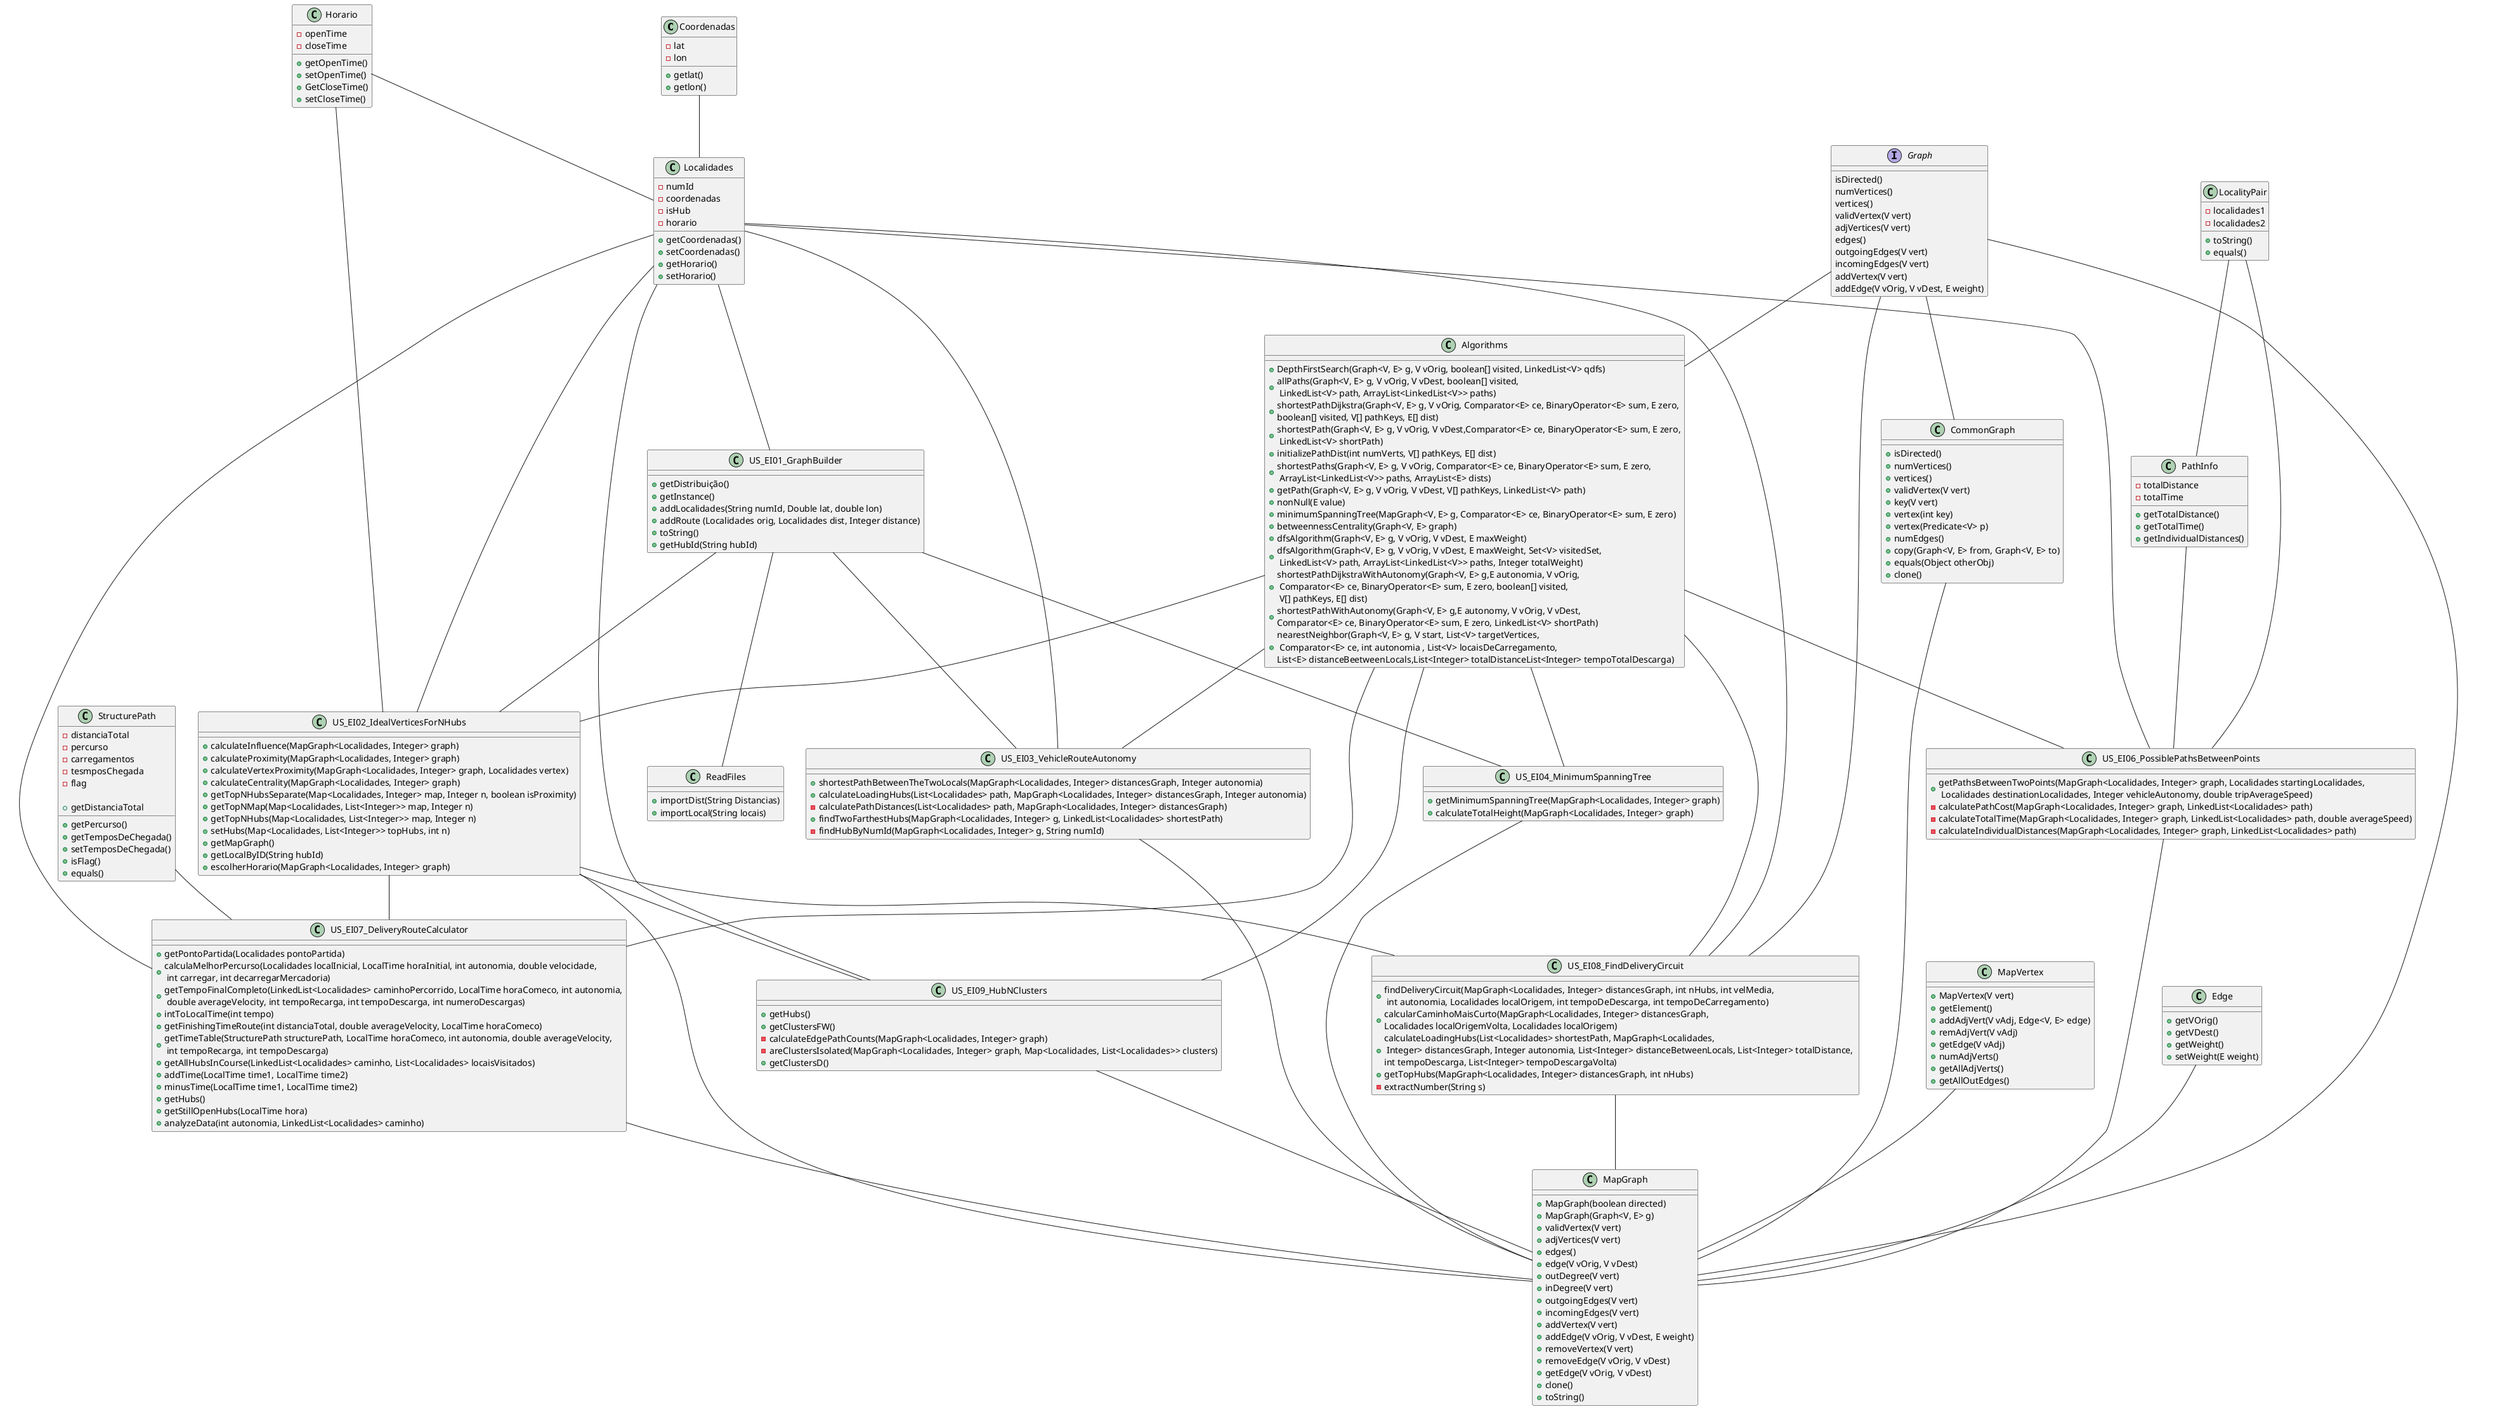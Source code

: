 @startuml

class Coordenadas {
    -lat
    -lon

    +getlat()
    +getlon()
}

Coordenadas -- Localidades

class Horario{
    -openTime
    -closeTime

    +getOpenTime()
    +setOpenTime()
    +GetCloseTime()
    +setCloseTime()
}

Horario -- Localidades
Horario -- US_EI02_IdealVerticesForNHubs

class Localidades{
    - numId
    -coordenadas
    -isHub
    -horario

    +getCoordenadas()
    +setCoordenadas()
    +getHorario()
    +setHorario()
}

Localidades -- US_EI01_GraphBuilder
Localidades -- US_EI02_IdealVerticesForNHubs
Localidades -- US_EI03_VehicleRouteAutonomy
Localidades -- US_EI06_PossiblePathsBetweenPoints
Localidades -- US_EI07_DeliveryRouteCalculator
Localidades -- US_EI08_FindDeliveryCircuit
Localidades -- US_EI09_HubNClusters

class LocalityPair {
    -localidades1
    -localidades2

    +toString()
    +equals()
}

LocalityPair -- US_EI06_PossiblePathsBetweenPoints
LocalityPair -- PathInfo

class PathInfo {
    -totalDistance
    -totalTime

    +getTotalDistance()
    +getTotalTime()
    +getIndividualDistances()
}

PathInfo -- US_EI06_PossiblePathsBetweenPoints

class StructurePath{
    -distanciaTotal
    -percurso
    -carregamentos
    -tesmposChegada
    -flag

    +getDistanciaTotal
    +getPercurso()
    +getTemposDeChegada()
    +setTemposDeChegada()
    +isFlag()
    +equals()
}

StructurePath -- US_EI07_DeliveryRouteCalculator

class US_EI01_GraphBuilder{
    +getDistribuição()
    +getInstance()
    +addLocalidades(String numId, Double lat, double lon)
    +addRoute (Localidades orig, Localidades dist, Integer distance)
    +toString()
    +getHubId(String hubId)
}

US_EI01_GraphBuilder -- ReadFiles
US_EI01_GraphBuilder -- US_EI02_IdealVerticesForNHubs
US_EI01_GraphBuilder -- US_EI03_VehicleRouteAutonomy
US_EI01_GraphBuilder -- US_EI04_MinimumSpanningTree

class US_EI02_IdealVerticesForNHubs{
    +calculateInfluence(MapGraph<Localidades, Integer> graph)
    +calculateProximity(MapGraph<Localidades, Integer> graph)
    +calculateVertexProximity(MapGraph<Localidades, Integer> graph, Localidades vertex)
    +calculateCentrality(MapGraph<Localidades, Integer> graph)
    +getTopNHubsSeparate(Map<Localidades, Integer> map, Integer n, boolean isProximity)
    +getTopNMap(Map<Localidades, List<Integer>> map, Integer n)
    +getTopNHubs(Map<Localidades, List<Integer>> map, Integer n)
    +setHubs(Map<Localidades, List<Integer>> topHubs, int n)
    +getMapGraph()
    +getLocalByID(String hubId)
    +escolherHorario(MapGraph<Localidades, Integer> graph)
}

US_EI02_IdealVerticesForNHubs -- US_EI07_DeliveryRouteCalculator
US_EI02_IdealVerticesForNHubs -- US_EI08_FindDeliveryCircuit
US_EI02_IdealVerticesForNHubs -- US_EI09_HubNClusters
US_EI02_IdealVerticesForNHubs -- MapGraph

class US_EI03_VehicleRouteAutonomy{
    +shortestPathBetweenTheTwoLocals(MapGraph<Localidades, Integer> distancesGraph, Integer autonomia)
    +calculateLoadingHubs(List<Localidades> path, MapGraph<Localidades, Integer> distancesGraph, Integer autonomia)
    -calculatePathDistances(List<Localidades> path, MapGraph<Localidades, Integer> distancesGraph)
    +findTwoFarthestHubs(MapGraph<Localidades, Integer> g, LinkedList<Localidades> shortestPath)
    -findHubByNumId(MapGraph<Localidades, Integer> g, String numId)
}

US_EI03_VehicleRouteAutonomy -- MapGraph

class US_EI04_MinimumSpanningTree{
    +getMinimumSpanningTree(MapGraph<Localidades, Integer> graph)
    +calculateTotalHeight(MapGraph<Localidades, Integer> graph)
}

US_EI04_MinimumSpanningTree -- MapGraph

class US_EI06_PossiblePathsBetweenPoints{
    +getPathsBetweenTwoPoints(MapGraph<Localidades, Integer> graph, Localidades startingLocalidades,\n Localidades destinationLocalidades, Integer vehicleAutonomy, double tripAverageSpeed)
    -calculatePathCost(MapGraph<Localidades, Integer> graph, LinkedList<Localidades> path)
    -calculateTotalTime(MapGraph<Localidades, Integer> graph, LinkedList<Localidades> path, double averageSpeed)
    -calculateIndividualDistances(MapGraph<Localidades, Integer> graph, LinkedList<Localidades> path)

}

US_EI06_PossiblePathsBetweenPoints -- MapGraph

class US_EI07_DeliveryRouteCalculator {
    +getPontoPartida(Localidades pontoPartida)
    +calculaMelhorPercurso(Localidades localInicial, LocalTime horaInitial, int autonomia, double velocidade,\n int carregar, int decarregarMercadoria)
    +getTempoFinalCompleto(LinkedList<Localidades> caminhoPercorrido, LocalTime horaComeco, int autonomia,\n double averageVelocity, int tempoRecarga, int tempoDescarga, int numeroDescargas)
    +intToLocalTime(int tempo)
    +getFinishingTimeRoute(int distanciaTotal, double averageVelocity, LocalTime horaComeco)
    +getTimeTable(StructurePath structurePath, LocalTime horaComeco, int autonomia, double averageVelocity,\n int tempoRecarga, int tempoDescarga)
    +getAllHubsInCourse(LinkedList<Localidades> caminho, List<Localidades> locaisVisitados)
    +addTime(LocalTime time1, LocalTime time2)
    +minusTime(LocalTime time1, LocalTime time2)
    +getHubs()
    +getStillOpenHubs(LocalTime hora)
    +analyzeData(int autonomia, LinkedList<Localidades> caminho)
}

US_EI07_DeliveryRouteCalculator -- MapGraph

class US_EI08_FindDeliveryCircuit {
    +findDeliveryCircuit(MapGraph<Localidades, Integer> distancesGraph, int nHubs, int velMedia,\n int autonomia, Localidades localOrigem, int tempoDeDescarga, int tempoDeCarregamento)
    +calcularCaminhoMaisCurto(MapGraph<Localidades, Integer> distancesGraph, \nLocalidades localOrigemVolta, Localidades localOrigem)
    +calculateLoadingHubs(List<Localidades> shortestPath, MapGraph<Localidades,\n Integer> distancesGraph, Integer autonomia, List<Integer> distanceBetweenLocals, List<Integer> totalDistance, \nint tempoDescarga, List<Integer> tempoDescargaVolta)
    +getTopHubs(MapGraph<Localidades, Integer> distancesGraph, int nHubs)
    -extractNumber(String s)
}

US_EI08_FindDeliveryCircuit -- MapGraph

class US_EI09_HubNClusters{
    +getHubs()
    +getClustersFW()
    -calculateEdgePathCounts(MapGraph<Localidades, Integer> graph)
    -areClustersIsolated(MapGraph<Localidades, Integer> graph, Map<Localidades, List<Localidades>> clusters)
    +getClustersD()
}

US_EI09_HubNClusters -- MapGraph

class MapGraph {
    +MapGraph(boolean directed)
    +MapGraph(Graph<V, E> g)
    +validVertex(V vert)
    +adjVertices(V vert)
    +edges()
    +edge(V vOrig, V vDest)
    +outDegree(V vert)
    +inDegree(V vert)
    +outgoingEdges(V vert)
    +incomingEdges(V vert)
    +addVertex(V vert)
    +addEdge(V vOrig, V vDest, E weight)
    +removeVertex(V vert)
    + removeEdge(V vOrig, V vDest)
    +getEdge(V vOrig, V vDest)
    +clone()
    +toString()
}

class MapVertex {
    +MapVertex(V vert)
    +getElement()
    +addAdjVert(V vAdj, Edge<V, E> edge)
    +remAdjVert(V vAdj)
    +getEdge(V vAdj)
    +numAdjVerts()
    +getAllAdjVerts()
    +getAllOutEdges()
}

MapVertex -- MapGraph

class Algorithms {
    +DepthFirstSearch(Graph<V, E> g, V vOrig, boolean[] visited, LinkedList<V> qdfs)
    +allPaths(Graph<V, E> g, V vOrig, V vDest, boolean[] visited,\n LinkedList<V> path, ArrayList<LinkedList<V>> paths)
    +shortestPathDijkstra(Graph<V, E> g, V vOrig, Comparator<E> ce, BinaryOperator<E> sum, E zero,\nboolean[] visited, V[] pathKeys, E[] dist)
    +shortestPath(Graph<V, E> g, V vOrig, V vDest,Comparator<E> ce, BinaryOperator<E> sum, E zero,\n LinkedList<V> shortPath)
    +initializePathDist(int numVerts, V[] pathKeys, E[] dist)
    +shortestPaths(Graph<V, E> g, V vOrig, Comparator<E> ce, BinaryOperator<E> sum, E zero,\n ArrayList<LinkedList<V>> paths, ArrayList<E> dists)
    +getPath(Graph<V, E> g, V vOrig, V vDest, V[] pathKeys, LinkedList<V> path)
    +nonNull(E value)
    +minimumSpanningTree(MapGraph<V, E> g, Comparator<E> ce, BinaryOperator<E> sum, E zero)
    +betweennessCentrality(Graph<V, E> graph)
    +dfsAlgorithm(Graph<V, E> g, V vOrig, V vDest, E maxWeight)
    +dfsAlgorithm(Graph<V, E> g, V vOrig, V vDest, E maxWeight, Set<V> visitedSet,\n LinkedList<V> path, ArrayList<LinkedList<V>> paths, Integer totalWeight)
    +shortestPathDijkstraWithAutonomy(Graph<V, E> g,E autonomia, V vOrig,\n Comparator<E> ce, BinaryOperator<E> sum, E zero, boolean[] visited,\n V[] pathKeys, E[] dist)
    +shortestPathWithAutonomy(Graph<V, E> g,E autonomy, V vOrig, V vDest,\nComparator<E> ce, BinaryOperator<E> sum, E zero, LinkedList<V> shortPath)
    +nearestNeighbor(Graph<V, E> g, V start, List<V> targetVertices,\n Comparator<E> ce, int autonomia , List<V> locaisDeCarregamento,\nList<E> distanceBeetweenLocals,List<Integer> totalDistanceList<Integer> tempoTotalDescarga)
}

Algorithms -- US_EI02_IdealVerticesForNHubs
Algorithms -- US_EI03_VehicleRouteAutonomy
Algorithms -- US_EI04_MinimumSpanningTree
Algorithms -- US_EI06_PossiblePathsBetweenPoints
Algorithms -- US_EI07_DeliveryRouteCalculator
Algorithms -- US_EI08_FindDeliveryCircuit
Algorithms -- US_EI09_HubNClusters

class CommonGraph {
    +isDirected()
    +numVertices()
    +vertices()
    +validVertex(V vert)
    +key(V vert)
    +vertex(int key)
    +vertex(Predicate<V> p)
    +numEdges()
    +copy(Graph<V, E> from, Graph<V, E> to)
    +equals(Object otherObj)
    +clone()
}

CommonGraph -- MapGraph

class Edge {
    +getVOrig()
    +getVDest()
    +getWeight()
    +setWeight(E weight)
}

Edge -- MapGraph

interface Graph {
    isDirected()
    numVertices()
    vertices()
    validVertex(V vert)
    adjVertices(V vert)
    edges()
    outgoingEdges(V vert)
    incomingEdges(V vert)
    addVertex(V vert)
    addEdge(V vOrig, V vDest, E weight)
}

Graph -- MapGraph
Graph -- CommonGraph
Graph -- Algorithms
Graph -- US_EI08_FindDeliveryCircuit

class ReadFiles {
    +importDist(String Distancias)
    +importLocal(String locais)
}




@enduml